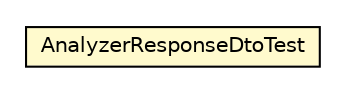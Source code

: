 #!/usr/local/bin/dot
#
# Class diagram 
# Generated by UMLGraph version 5.1 (http://www.umlgraph.org/)
#

digraph G {
	edge [fontname="Helvetica",fontsize=10,labelfontname="Helvetica",labelfontsize=10];
	node [fontname="Helvetica",fontsize=10,shape=plaintext];
	nodesep=0.25;
	ranksep=0.5;
	// net.sereneproject.collector.dto.AnalyzerResponseDtoTest
	c55 [label=<<table title="net.sereneproject.collector.dto.AnalyzerResponseDtoTest" border="0" cellborder="1" cellspacing="0" cellpadding="2" port="p" bgcolor="lemonChiffon" href="./AnalyzerResponseDtoTest.html">
		<tr><td><table border="0" cellspacing="0" cellpadding="1">
<tr><td align="center" balign="center"> AnalyzerResponseDtoTest </td></tr>
		</table></td></tr>
		</table>>, fontname="Helvetica", fontcolor="black", fontsize=10.0];
}

